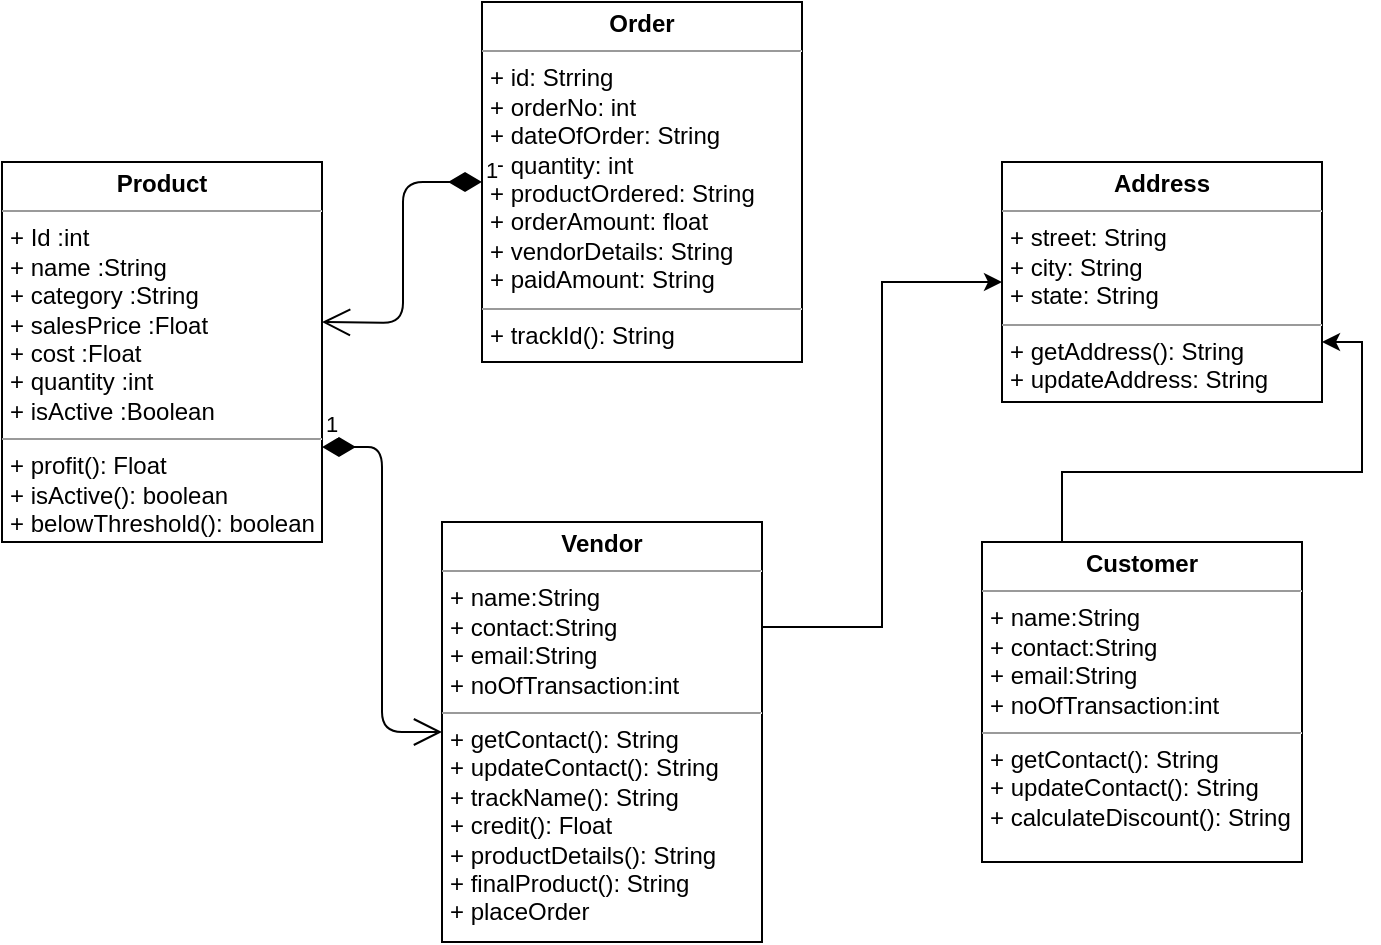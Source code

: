 <mxfile version="14.4.4" type="device"><diagram id="C5RBs43oDa-KdzZeNtuy" name="Page-1"><mxGraphModel dx="1730" dy="913" grid="1" gridSize="10" guides="1" tooltips="1" connect="1" arrows="1" fold="1" page="1" pageScale="1" pageWidth="827" pageHeight="1169" math="0" shadow="0"><root><mxCell id="WIyWlLk6GJQsqaUBKTNV-0"/><mxCell id="WIyWlLk6GJQsqaUBKTNV-1" parent="WIyWlLk6GJQsqaUBKTNV-0"/><mxCell id="PrN3-Z3H0ULT56x95wTz-12" style="edgeStyle=orthogonalEdgeStyle;rounded=0;orthogonalLoop=1;jettySize=auto;html=1;exitX=0.25;exitY=0;exitDx=0;exitDy=0;entryX=1;entryY=0.75;entryDx=0;entryDy=0;" edge="1" parent="WIyWlLk6GJQsqaUBKTNV-1" source="PrN3-Z3H0ULT56x95wTz-0" target="PrN3-Z3H0ULT56x95wTz-2"><mxGeometry relative="1" as="geometry"/></mxCell><mxCell id="PrN3-Z3H0ULT56x95wTz-0" value="&lt;p style=&quot;margin: 0px ; margin-top: 4px ; text-align: center&quot;&gt;&lt;b&gt;Customer&lt;/b&gt;&lt;/p&gt;&lt;hr size=&quot;1&quot;&gt;&lt;p style=&quot;margin: 0px ; margin-left: 4px&quot;&gt;+ name:String&lt;/p&gt;&lt;p style=&quot;margin: 0px 0px 0px 4px&quot;&gt;+ contact:String&lt;/p&gt;&lt;p style=&quot;margin: 0px 0px 0px 4px&quot;&gt;+ email:String&lt;/p&gt;&lt;p style=&quot;margin: 0px 0px 0px 4px&quot;&gt;+ noOfTransaction:int&lt;/p&gt;&lt;hr size=&quot;1&quot;&gt;&lt;p style=&quot;margin: 0px ; margin-left: 4px&quot;&gt;+ getContact(): String&lt;/p&gt;&lt;p style=&quot;margin: 0px 0px 0px 4px&quot;&gt;+ updateContact(): String&lt;/p&gt;&lt;p style=&quot;margin: 0px 0px 0px 4px&quot;&gt;+ calculateDiscount(): String&lt;/p&gt;&lt;p style=&quot;margin: 0px 0px 0px 4px&quot;&gt;&lt;br&gt;&lt;/p&gt;" style="verticalAlign=top;align=left;overflow=fill;fontSize=12;fontFamily=Helvetica;html=1;" vertex="1" parent="WIyWlLk6GJQsqaUBKTNV-1"><mxGeometry x="560" y="300" width="160" height="160" as="geometry"/></mxCell><mxCell id="PrN3-Z3H0ULT56x95wTz-1" value="&lt;p style=&quot;margin: 0px ; margin-top: 4px ; text-align: center&quot;&gt;&lt;b&gt;Product&lt;/b&gt;&lt;/p&gt;&lt;hr size=&quot;1&quot;&gt;&lt;p style=&quot;margin: 0px ; margin-left: 4px&quot;&gt;+ Id :int&lt;/p&gt;&lt;p style=&quot;margin: 0px 0px 0px 4px&quot;&gt;+ name :String&lt;/p&gt;&lt;p style=&quot;margin: 0px 0px 0px 4px&quot;&gt;+ category :String&lt;/p&gt;&lt;p style=&quot;margin: 0px 0px 0px 4px&quot;&gt;+ salesPrice :Float&lt;/p&gt;&lt;p style=&quot;margin: 0px 0px 0px 4px&quot;&gt;+ cost :Float&lt;/p&gt;&lt;p style=&quot;margin: 0px 0px 0px 4px&quot;&gt;+ quantity :int&lt;/p&gt;&lt;p style=&quot;margin: 0px 0px 0px 4px&quot;&gt;+ isActive :Boolean&lt;/p&gt;&lt;hr size=&quot;1&quot;&gt;&lt;p style=&quot;margin: 0px ; margin-left: 4px&quot;&gt;+ profit(): Float&lt;/p&gt;&lt;p style=&quot;margin: 0px 0px 0px 4px&quot;&gt;+ isActive(): boolean&lt;/p&gt;&lt;p style=&quot;margin: 0px 0px 0px 4px&quot;&gt;+ belowThreshold(): boolean&lt;/p&gt;&lt;p style=&quot;margin: 0px 0px 0px 4px&quot;&gt;&lt;br&gt;&lt;/p&gt;&lt;p style=&quot;margin: 0px 0px 0px 4px&quot;&gt;&lt;br&gt;&lt;/p&gt;" style="verticalAlign=top;align=left;overflow=fill;fontSize=12;fontFamily=Helvetica;html=1;" vertex="1" parent="WIyWlLk6GJQsqaUBKTNV-1"><mxGeometry x="70" y="110" width="160" height="190" as="geometry"/></mxCell><mxCell id="PrN3-Z3H0ULT56x95wTz-2" value="&lt;p style=&quot;margin: 0px ; margin-top: 4px ; text-align: center&quot;&gt;&lt;b&gt;Address&lt;/b&gt;&lt;/p&gt;&lt;hr size=&quot;1&quot;&gt;&lt;p style=&quot;margin: 0px ; margin-left: 4px&quot;&gt;+ street: String&lt;/p&gt;&lt;p style=&quot;margin: 0px 0px 0px 4px&quot;&gt;+ city: String&lt;/p&gt;&lt;p style=&quot;margin: 0px 0px 0px 4px&quot;&gt;+ state: String&lt;/p&gt;&lt;hr size=&quot;1&quot;&gt;&lt;p style=&quot;margin: 0px 0px 0px 4px&quot;&gt;+ getAddress(): String&lt;/p&gt;&lt;p style=&quot;margin: 0px 0px 0px 4px&quot;&gt;+ updateAddress: String&lt;/p&gt;" style="verticalAlign=top;align=left;overflow=fill;fontSize=12;fontFamily=Helvetica;html=1;" vertex="1" parent="WIyWlLk6GJQsqaUBKTNV-1"><mxGeometry x="570" y="110" width="160" height="120" as="geometry"/></mxCell><mxCell id="PrN3-Z3H0ULT56x95wTz-3" value="&lt;p style=&quot;margin: 0px ; margin-top: 4px ; text-align: center&quot;&gt;&lt;b&gt;Order&lt;/b&gt;&lt;/p&gt;&lt;hr size=&quot;1&quot;&gt;&lt;p style=&quot;margin: 0px ; margin-left: 4px&quot;&gt;+ id: Strring&lt;/p&gt;&lt;p style=&quot;margin: 0px 0px 0px 4px&quot;&gt;+ orderNo: int&lt;/p&gt;&lt;p style=&quot;margin: 0px 0px 0px 4px&quot;&gt;+ dateOfOrder: String&lt;/p&gt;&lt;p style=&quot;margin: 0px 0px 0px 4px&quot;&gt;+ quantity: int&lt;/p&gt;&lt;p style=&quot;margin: 0px 0px 0px 4px&quot;&gt;+ productOrdered: String&lt;/p&gt;&lt;p style=&quot;margin: 0px 0px 0px 4px&quot;&gt;+ orderAmount: float&lt;/p&gt;&lt;p style=&quot;margin: 0px 0px 0px 4px&quot;&gt;+ vendorDetails: String&lt;/p&gt;&lt;p style=&quot;margin: 0px 0px 0px 4px&quot;&gt;+ paidAmount: String&lt;/p&gt;&lt;hr size=&quot;1&quot;&gt;&lt;p style=&quot;margin: 0px ; margin-left: 4px&quot;&gt;+ trackId(): String&lt;/p&gt;" style="verticalAlign=top;align=left;overflow=fill;fontSize=12;fontFamily=Helvetica;html=1;" vertex="1" parent="WIyWlLk6GJQsqaUBKTNV-1"><mxGeometry x="310" y="30" width="160" height="180" as="geometry"/></mxCell><mxCell id="PrN3-Z3H0ULT56x95wTz-13" style="edgeStyle=orthogonalEdgeStyle;rounded=0;orthogonalLoop=1;jettySize=auto;html=1;exitX=1;exitY=0.25;exitDx=0;exitDy=0;entryX=0;entryY=0.5;entryDx=0;entryDy=0;" edge="1" parent="WIyWlLk6GJQsqaUBKTNV-1" source="PrN3-Z3H0ULT56x95wTz-4" target="PrN3-Z3H0ULT56x95wTz-2"><mxGeometry relative="1" as="geometry"/></mxCell><mxCell id="PrN3-Z3H0ULT56x95wTz-4" value="&lt;p style=&quot;margin: 0px ; margin-top: 4px ; text-align: center&quot;&gt;&lt;b&gt;Vendor&lt;/b&gt;&lt;/p&gt;&lt;hr size=&quot;1&quot;&gt;&lt;p style=&quot;margin: 0px 0px 0px 4px&quot;&gt;+ name:String&lt;/p&gt;&lt;p style=&quot;margin: 0px 0px 0px 4px&quot;&gt;+ contact:String&lt;/p&gt;&lt;p style=&quot;margin: 0px 0px 0px 4px&quot;&gt;+ email:String&lt;/p&gt;&lt;p style=&quot;margin: 0px 0px 0px 4px&quot;&gt;+ noOfTransaction:int&lt;/p&gt;&lt;hr size=&quot;1&quot;&gt;&lt;p style=&quot;margin: 0px 0px 0px 4px&quot;&gt;+ getContact(): String&lt;/p&gt;&lt;p style=&quot;margin: 0px 0px 0px 4px&quot;&gt;+ updateContact(): String&lt;/p&gt;&lt;p style=&quot;margin: 0px 0px 0px 4px&quot;&gt;+ trackName(): String&lt;/p&gt;&lt;p style=&quot;margin: 0px 0px 0px 4px&quot;&gt;+ credit(): Float&lt;/p&gt;&lt;p style=&quot;margin: 0px 0px 0px 4px&quot;&gt;+ productDetails(): String&lt;/p&gt;&lt;p style=&quot;margin: 0px 0px 0px 4px&quot;&gt;+ finalProduct(): String&lt;/p&gt;&lt;p style=&quot;margin: 0px 0px 0px 4px&quot;&gt;+ placeOrder&lt;/p&gt;" style="verticalAlign=top;align=left;overflow=fill;fontSize=12;fontFamily=Helvetica;html=1;" vertex="1" parent="WIyWlLk6GJQsqaUBKTNV-1"><mxGeometry x="290" y="290" width="160" height="210" as="geometry"/></mxCell><mxCell id="PrN3-Z3H0ULT56x95wTz-14" value="1" style="endArrow=open;html=1;endSize=12;startArrow=diamondThin;startSize=14;startFill=1;edgeStyle=orthogonalEdgeStyle;align=left;verticalAlign=bottom;exitX=0;exitY=0.5;exitDx=0;exitDy=0;" edge="1" parent="WIyWlLk6GJQsqaUBKTNV-1" source="PrN3-Z3H0ULT56x95wTz-3"><mxGeometry x="-1" y="3" relative="1" as="geometry"><mxPoint x="40" y="190" as="sourcePoint"/><mxPoint x="230" y="190" as="targetPoint"/></mxGeometry></mxCell><mxCell id="PrN3-Z3H0ULT56x95wTz-15" value="1" style="endArrow=open;html=1;endSize=12;startArrow=diamondThin;startSize=14;startFill=1;edgeStyle=orthogonalEdgeStyle;align=left;verticalAlign=bottom;exitX=1;exitY=0.75;exitDx=0;exitDy=0;" edge="1" parent="WIyWlLk6GJQsqaUBKTNV-1" source="PrN3-Z3H0ULT56x95wTz-1" target="PrN3-Z3H0ULT56x95wTz-4"><mxGeometry x="-1" y="3" relative="1" as="geometry"><mxPoint x="129" y="290" as="sourcePoint"/><mxPoint x="200" y="190" as="targetPoint"/></mxGeometry></mxCell></root></mxGraphModel></diagram></mxfile>
